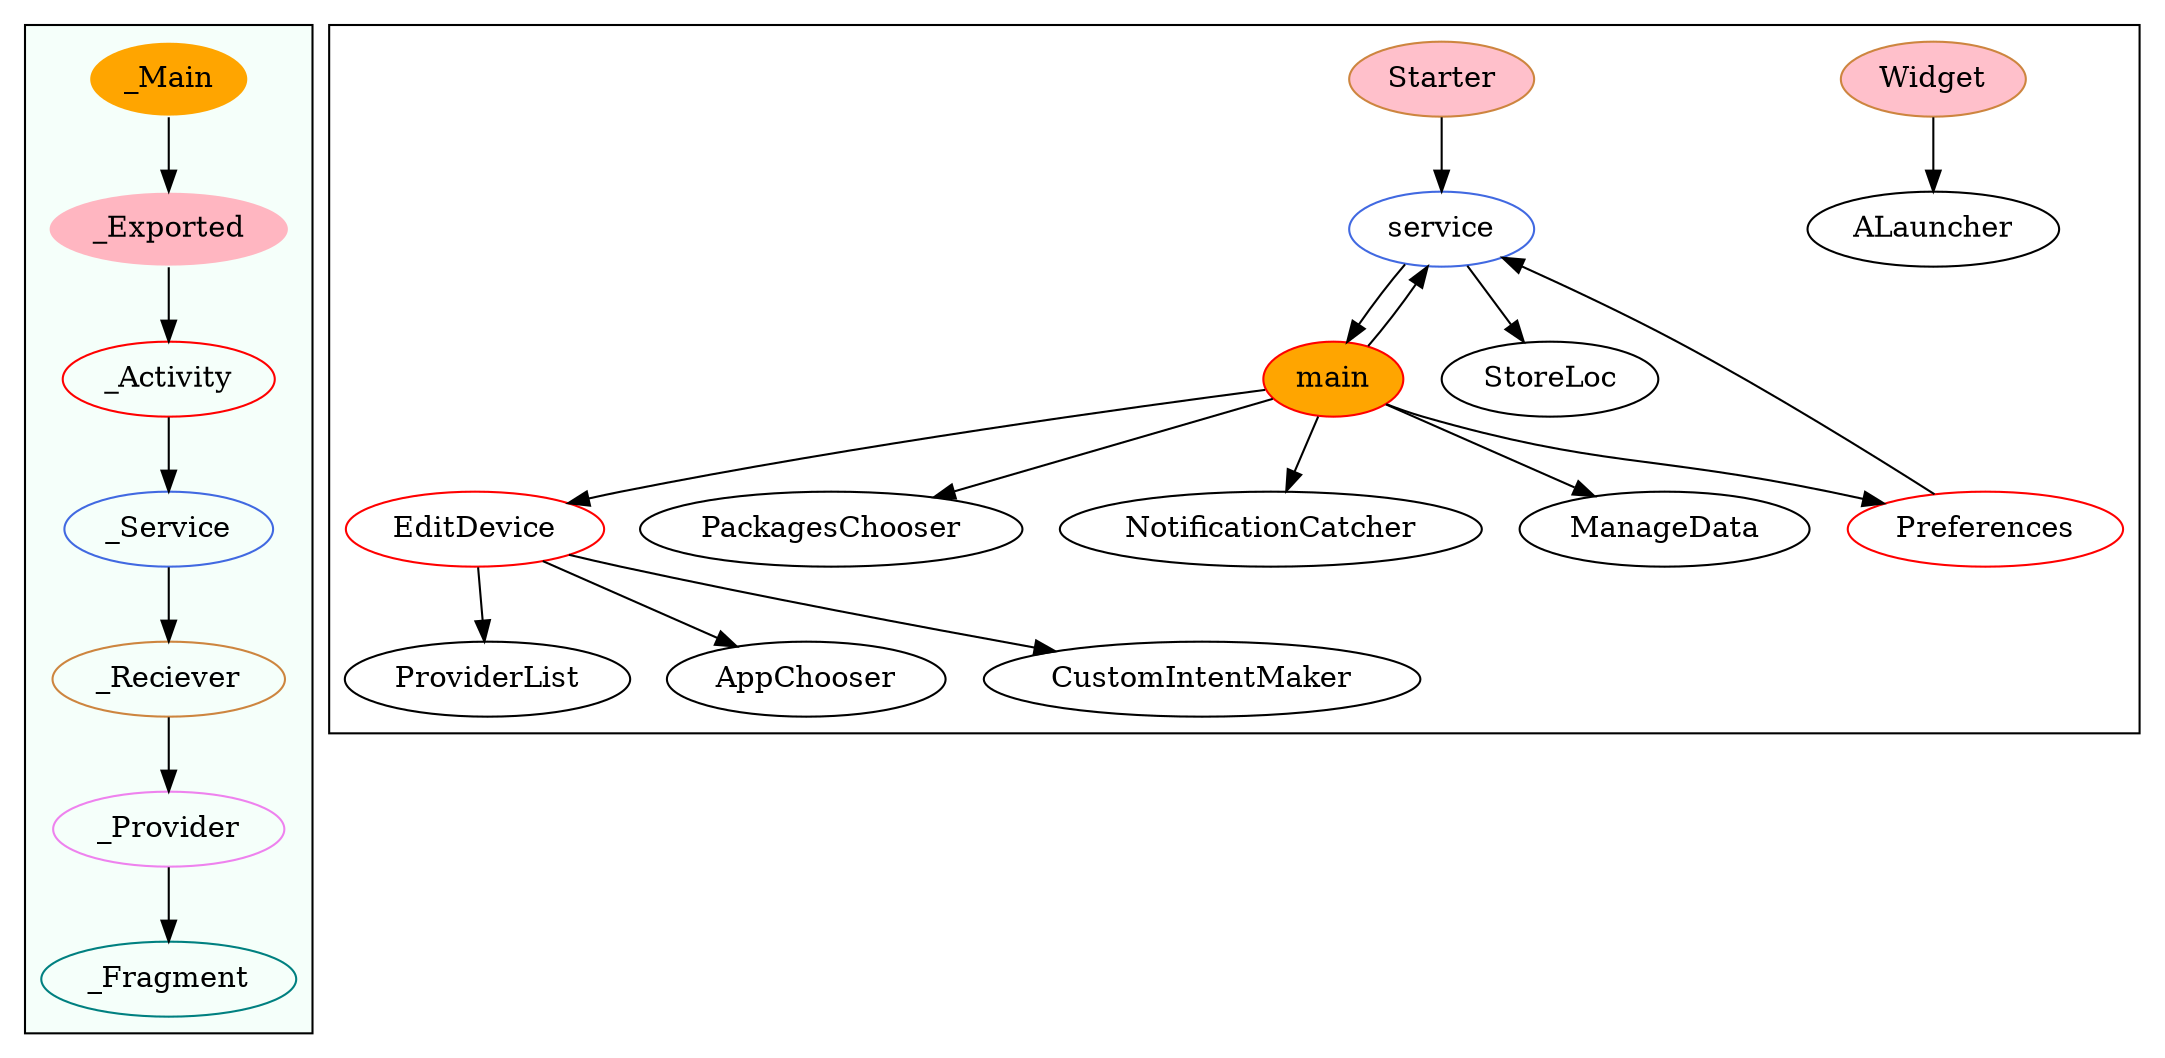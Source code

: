 digraph G {
subgraph cluster_legend{ 
bgcolor=mintcream;
_Activity[color = red];
_Service[color = royalblue];
_Provider[color = violet];
_Reciever[color = peru];
_Fragment[color = teal];
_Main[style=filled, fillcolor=orange, color = mintcream];
_Exported[style=filled, fillcolor=lightpink, color = mintcream];
_Main -> _Exported -> _Activity -> _Service -> _Reciever -> _Provider -> _Fragment; 
}
subgraph cluster_component{ 
Widget[style=filled, fillcolor=pink, color = peru];
Widget->ALauncher;
Starter[style=filled, fillcolor=pink, color = peru];
Starter->service;
EditDevice[color = red];
EditDevice->ProviderList;
EditDevice[color = red];
EditDevice->AppChooser;
EditDevice[color = red];
EditDevice->CustomIntentMaker;
service[color = royalblue];
service->main;
service[color = royalblue];
service->StoreLoc;
main[style=filled, fillcolor=orange, color = red];
main->PackagesChooser;
main[style=filled, fillcolor=orange, color = red];
main->service;
main[style=filled, fillcolor=orange, color = red];
main->EditDevice;
main[style=filled, fillcolor=orange, color = red];
main->NotificationCatcher;
main[style=filled, fillcolor=orange, color = red];
main->ManageData;
main[style=filled, fillcolor=orange, color = red];
main->Preferences;
Preferences[color = red];
Preferences->service;
}
}
